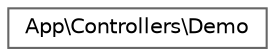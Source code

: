 digraph "Graphical Class Hierarchy"
{
 // LATEX_PDF_SIZE
  bgcolor="transparent";
  edge [fontname=Helvetica,fontsize=10,labelfontname=Helvetica,labelfontsize=10];
  node [fontname=Helvetica,fontsize=10,shape=box,height=0.2,width=0.4];
  rankdir="LR";
  Node0 [id="Node000000",label="App\\Controllers\\Demo",height=0.2,width=0.4,color="grey40", fillcolor="white", style="filled",URL="$classApp_1_1Controllers_1_1Demo.html",tooltip=" "];
}

